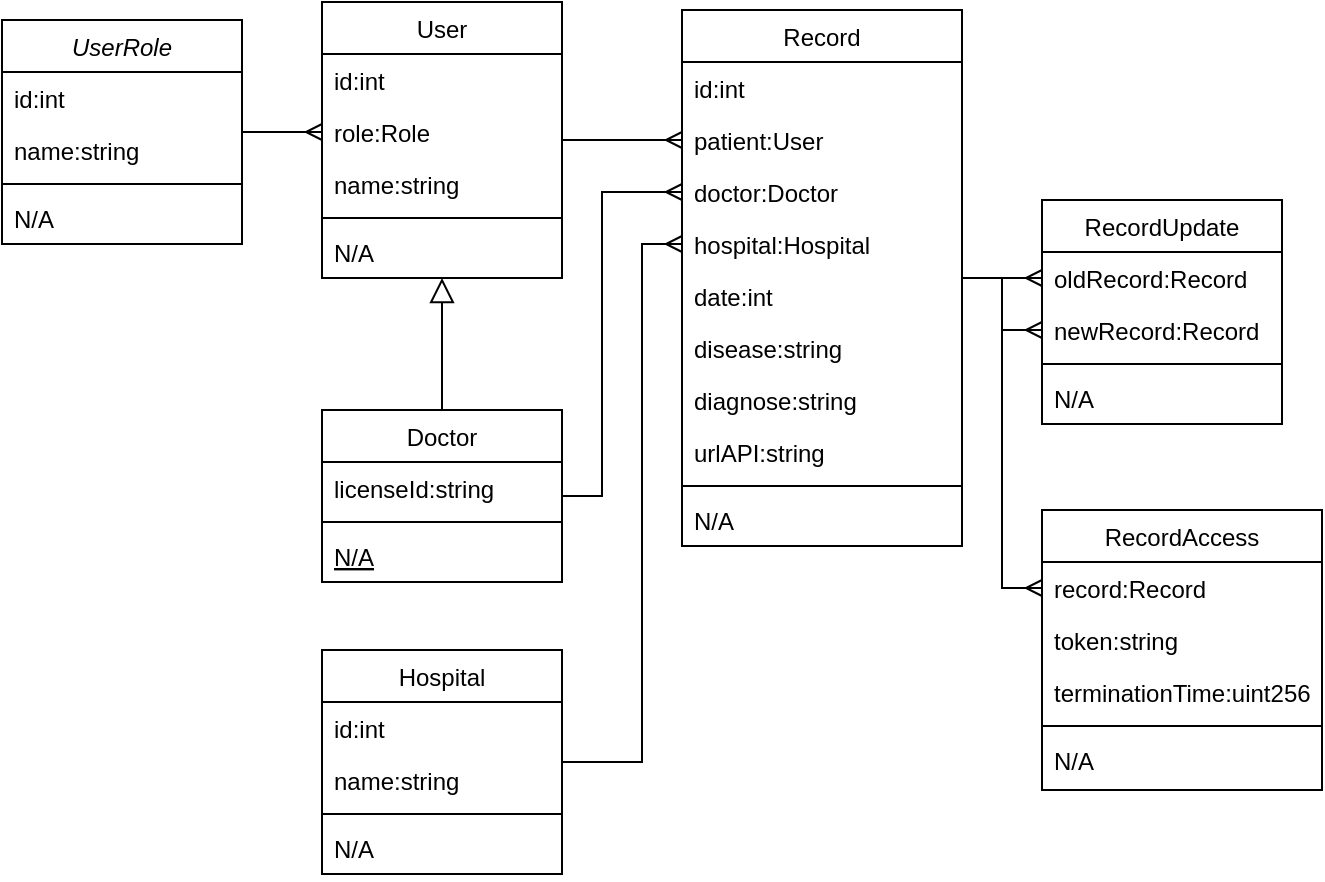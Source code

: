 <mxfile version="14.6.13" type="device"><diagram id="C5RBs43oDa-KdzZeNtuy" name="Page-1"><mxGraphModel dx="494" dy="289" grid="1" gridSize="10" guides="1" tooltips="1" connect="1" arrows="1" fold="1" page="1" pageScale="1" pageWidth="827" pageHeight="1169" math="0" shadow="0"><root><mxCell id="WIyWlLk6GJQsqaUBKTNV-0"/><mxCell id="WIyWlLk6GJQsqaUBKTNV-1" parent="WIyWlLk6GJQsqaUBKTNV-0"/><mxCell id="PZ-YNai8DKx7kZE8VNJC-11" style="edgeStyle=orthogonalEdgeStyle;rounded=0;orthogonalLoop=1;jettySize=auto;html=1;entryX=0;entryY=0.5;entryDx=0;entryDy=0;endArrow=ERmany;endFill=0;" parent="WIyWlLk6GJQsqaUBKTNV-1" source="zkfFHV4jXpPFQw0GAbJ--0" target="PZ-YNai8DKx7kZE8VNJC-10" edge="1"><mxGeometry relative="1" as="geometry"/></mxCell><mxCell id="zkfFHV4jXpPFQw0GAbJ--0" value="UserRole" style="swimlane;fontStyle=2;align=center;verticalAlign=top;childLayout=stackLayout;horizontal=1;startSize=26;horizontalStack=0;resizeParent=1;resizeLast=0;collapsible=1;marginBottom=0;rounded=0;shadow=0;strokeWidth=1;" parent="WIyWlLk6GJQsqaUBKTNV-1" vertex="1"><mxGeometry x="40" y="115" width="120" height="112" as="geometry"><mxRectangle x="230" y="140" width="160" height="26" as="alternateBounds"/></mxGeometry></mxCell><mxCell id="zkfFHV4jXpPFQw0GAbJ--1" value="id:int" style="text;align=left;verticalAlign=top;spacingLeft=4;spacingRight=4;overflow=hidden;rotatable=0;points=[[0,0.5],[1,0.5]];portConstraint=eastwest;" parent="zkfFHV4jXpPFQw0GAbJ--0" vertex="1"><mxGeometry y="26" width="120" height="26" as="geometry"/></mxCell><mxCell id="zkfFHV4jXpPFQw0GAbJ--2" value="name:string" style="text;align=left;verticalAlign=top;spacingLeft=4;spacingRight=4;overflow=hidden;rotatable=0;points=[[0,0.5],[1,0.5]];portConstraint=eastwest;rounded=0;shadow=0;html=0;" parent="zkfFHV4jXpPFQw0GAbJ--0" vertex="1"><mxGeometry y="52" width="120" height="26" as="geometry"/></mxCell><mxCell id="zkfFHV4jXpPFQw0GAbJ--4" value="" style="line;html=1;strokeWidth=1;align=left;verticalAlign=middle;spacingTop=-1;spacingLeft=3;spacingRight=3;rotatable=0;labelPosition=right;points=[];portConstraint=eastwest;" parent="zkfFHV4jXpPFQw0GAbJ--0" vertex="1"><mxGeometry y="78" width="120" height="8" as="geometry"/></mxCell><mxCell id="PZ-YNai8DKx7kZE8VNJC-1" value="N/A" style="text;align=left;verticalAlign=top;spacingLeft=4;spacingRight=4;overflow=hidden;rotatable=0;points=[[0,0.5],[1,0.5]];portConstraint=eastwest;" parent="zkfFHV4jXpPFQw0GAbJ--0" vertex="1"><mxGeometry y="86" width="120" height="26" as="geometry"/></mxCell><mxCell id="PZ-YNai8DKx7kZE8VNJC-26" style="edgeStyle=orthogonalEdgeStyle;rounded=0;orthogonalLoop=1;jettySize=auto;html=1;entryX=0;entryY=0.5;entryDx=0;entryDy=0;endArrow=ERmany;endFill=0;" parent="WIyWlLk6GJQsqaUBKTNV-1" source="zkfFHV4jXpPFQw0GAbJ--13" target="PZ-YNai8DKx7kZE8VNJC-18" edge="1"><mxGeometry relative="1" as="geometry"><Array as="points"><mxPoint x="360" y="486"/><mxPoint x="360" y="227"/></Array></mxGeometry></mxCell><mxCell id="zkfFHV4jXpPFQw0GAbJ--13" value="Hospital" style="swimlane;fontStyle=0;align=center;verticalAlign=top;childLayout=stackLayout;horizontal=1;startSize=26;horizontalStack=0;resizeParent=1;resizeLast=0;collapsible=1;marginBottom=0;rounded=0;shadow=0;strokeWidth=1;" parent="WIyWlLk6GJQsqaUBKTNV-1" vertex="1"><mxGeometry x="200" y="430" width="120" height="112" as="geometry"><mxRectangle x="340" y="380" width="170" height="26" as="alternateBounds"/></mxGeometry></mxCell><mxCell id="PZ-YNai8DKx7kZE8VNJC-2" value="id:int" style="text;align=left;verticalAlign=top;spacingLeft=4;spacingRight=4;overflow=hidden;rotatable=0;points=[[0,0.5],[1,0.5]];portConstraint=eastwest;" parent="zkfFHV4jXpPFQw0GAbJ--13" vertex="1"><mxGeometry y="26" width="120" height="26" as="geometry"/></mxCell><mxCell id="PZ-YNai8DKx7kZE8VNJC-12" value="name:string" style="text;align=left;verticalAlign=top;spacingLeft=4;spacingRight=4;overflow=hidden;rotatable=0;points=[[0,0.5],[1,0.5]];portConstraint=eastwest;" parent="zkfFHV4jXpPFQw0GAbJ--13" vertex="1"><mxGeometry y="52" width="120" height="26" as="geometry"/></mxCell><mxCell id="zkfFHV4jXpPFQw0GAbJ--15" value="" style="line;html=1;strokeWidth=1;align=left;verticalAlign=middle;spacingTop=-1;spacingLeft=3;spacingRight=3;rotatable=0;labelPosition=right;points=[];portConstraint=eastwest;" parent="zkfFHV4jXpPFQw0GAbJ--13" vertex="1"><mxGeometry y="78" width="120" height="8" as="geometry"/></mxCell><mxCell id="zkfFHV4jXpPFQw0GAbJ--25" value="N/A" style="text;align=left;verticalAlign=top;spacingLeft=4;spacingRight=4;overflow=hidden;rotatable=0;points=[[0,0.5],[1,0.5]];portConstraint=eastwest;" parent="zkfFHV4jXpPFQw0GAbJ--13" vertex="1"><mxGeometry y="86" width="120" height="26" as="geometry"/></mxCell><mxCell id="PZ-YNai8DKx7kZE8VNJC-24" style="edgeStyle=orthogonalEdgeStyle;rounded=0;orthogonalLoop=1;jettySize=auto;html=1;entryX=0;entryY=0.5;entryDx=0;entryDy=0;endArrow=ERmany;endFill=0;" parent="WIyWlLk6GJQsqaUBKTNV-1" source="zkfFHV4jXpPFQw0GAbJ--17" target="PZ-YNai8DKx7kZE8VNJC-15" edge="1"><mxGeometry relative="1" as="geometry"/></mxCell><mxCell id="zkfFHV4jXpPFQw0GAbJ--17" value="User" style="swimlane;fontStyle=0;align=center;verticalAlign=top;childLayout=stackLayout;horizontal=1;startSize=26;horizontalStack=0;resizeParent=1;resizeLast=0;collapsible=1;marginBottom=0;rounded=0;shadow=0;strokeWidth=1;" parent="WIyWlLk6GJQsqaUBKTNV-1" vertex="1"><mxGeometry x="200" y="106" width="120" height="138" as="geometry"><mxRectangle x="550" y="140" width="160" height="26" as="alternateBounds"/></mxGeometry></mxCell><mxCell id="zkfFHV4jXpPFQw0GAbJ--18" value="id:int" style="text;align=left;verticalAlign=top;spacingLeft=4;spacingRight=4;overflow=hidden;rotatable=0;points=[[0,0.5],[1,0.5]];portConstraint=eastwest;" parent="zkfFHV4jXpPFQw0GAbJ--17" vertex="1"><mxGeometry y="26" width="120" height="26" as="geometry"/></mxCell><mxCell id="PZ-YNai8DKx7kZE8VNJC-10" value="role:Role" style="text;align=left;verticalAlign=top;spacingLeft=4;spacingRight=4;overflow=hidden;rotatable=0;points=[[0,0.5],[1,0.5]];portConstraint=eastwest;" parent="zkfFHV4jXpPFQw0GAbJ--17" vertex="1"><mxGeometry y="52" width="120" height="26" as="geometry"/></mxCell><mxCell id="zkfFHV4jXpPFQw0GAbJ--19" value="name:string" style="text;align=left;verticalAlign=top;spacingLeft=4;spacingRight=4;overflow=hidden;rotatable=0;points=[[0,0.5],[1,0.5]];portConstraint=eastwest;rounded=0;shadow=0;html=0;" parent="zkfFHV4jXpPFQw0GAbJ--17" vertex="1"><mxGeometry y="78" width="120" height="26" as="geometry"/></mxCell><mxCell id="zkfFHV4jXpPFQw0GAbJ--23" value="" style="line;html=1;strokeWidth=1;align=left;verticalAlign=middle;spacingTop=-1;spacingLeft=3;spacingRight=3;rotatable=0;labelPosition=right;points=[];portConstraint=eastwest;" parent="zkfFHV4jXpPFQw0GAbJ--17" vertex="1"><mxGeometry y="104" width="120" height="8" as="geometry"/></mxCell><mxCell id="zkfFHV4jXpPFQw0GAbJ--24" value="N/A" style="text;align=left;verticalAlign=top;spacingLeft=4;spacingRight=4;overflow=hidden;rotatable=0;points=[[0,0.5],[1,0.5]];portConstraint=eastwest;" parent="zkfFHV4jXpPFQw0GAbJ--17" vertex="1"><mxGeometry y="112" width="120" height="26" as="geometry"/></mxCell><mxCell id="PZ-YNai8DKx7kZE8VNJC-25" style="edgeStyle=orthogonalEdgeStyle;rounded=0;orthogonalLoop=1;jettySize=auto;html=1;entryX=0;entryY=0.5;entryDx=0;entryDy=0;endArrow=ERmany;endFill=0;" parent="WIyWlLk6GJQsqaUBKTNV-1" source="PZ-YNai8DKx7kZE8VNJC-3" target="PZ-YNai8DKx7kZE8VNJC-19" edge="1"><mxGeometry relative="1" as="geometry"><Array as="points"><mxPoint x="340" y="353"/><mxPoint x="340" y="201"/></Array></mxGeometry></mxCell><mxCell id="PZ-YNai8DKx7kZE8VNJC-3" value="Doctor" style="swimlane;fontStyle=0;align=center;verticalAlign=top;childLayout=stackLayout;horizontal=1;startSize=26;horizontalStack=0;resizeParent=1;resizeLast=0;collapsible=1;marginBottom=0;rounded=0;shadow=0;strokeWidth=1;" parent="WIyWlLk6GJQsqaUBKTNV-1" vertex="1"><mxGeometry x="200" y="310" width="120" height="86" as="geometry"><mxRectangle x="130" y="380" width="160" height="26" as="alternateBounds"/></mxGeometry></mxCell><mxCell id="PZ-YNai8DKx7kZE8VNJC-4" value="licenseId:string" style="text;align=left;verticalAlign=top;spacingLeft=4;spacingRight=4;overflow=hidden;rotatable=0;points=[[0,0.5],[1,0.5]];portConstraint=eastwest;rounded=0;shadow=0;html=0;" parent="PZ-YNai8DKx7kZE8VNJC-3" vertex="1"><mxGeometry y="26" width="120" height="26" as="geometry"/></mxCell><mxCell id="PZ-YNai8DKx7kZE8VNJC-5" value="" style="line;html=1;strokeWidth=1;align=left;verticalAlign=middle;spacingTop=-1;spacingLeft=3;spacingRight=3;rotatable=0;labelPosition=right;points=[];portConstraint=eastwest;" parent="PZ-YNai8DKx7kZE8VNJC-3" vertex="1"><mxGeometry y="52" width="120" height="8" as="geometry"/></mxCell><mxCell id="PZ-YNai8DKx7kZE8VNJC-6" value="N/A" style="text;align=left;verticalAlign=top;spacingLeft=4;spacingRight=4;overflow=hidden;rotatable=0;points=[[0,0.5],[1,0.5]];portConstraint=eastwest;fontStyle=4" parent="PZ-YNai8DKx7kZE8VNJC-3" vertex="1"><mxGeometry y="60" width="120" height="26" as="geometry"/></mxCell><mxCell id="PZ-YNai8DKx7kZE8VNJC-9" value="" style="endArrow=block;endSize=10;endFill=0;shadow=0;strokeWidth=1;rounded=0;edgeStyle=elbowEdgeStyle;elbow=vertical;exitX=0.5;exitY=0;exitDx=0;exitDy=0;" parent="WIyWlLk6GJQsqaUBKTNV-1" source="PZ-YNai8DKx7kZE8VNJC-3" target="zkfFHV4jXpPFQw0GAbJ--24" edge="1"><mxGeometry width="160" relative="1" as="geometry"><mxPoint x="434" y="340" as="sourcePoint"/><mxPoint x="220" y="290" as="targetPoint"/><Array as="points"><mxPoint x="260" y="280"/><mxPoint x="260" y="250"/><mxPoint x="248" y="270"/><mxPoint x="230" y="280"/><mxPoint x="310" y="340"/></Array></mxGeometry></mxCell><mxCell id="PZ-YNai8DKx7kZE8VNJC-55" style="edgeStyle=orthogonalEdgeStyle;rounded=0;orthogonalLoop=1;jettySize=auto;html=1;entryX=0;entryY=0.5;entryDx=0;entryDy=0;endArrow=ERmany;endFill=0;" parent="WIyWlLk6GJQsqaUBKTNV-1" source="PZ-YNai8DKx7kZE8VNJC-13" target="PZ-YNai8DKx7kZE8VNJC-28" edge="1"><mxGeometry relative="1" as="geometry"/></mxCell><mxCell id="PZ-YNai8DKx7kZE8VNJC-56" style="edgeStyle=orthogonalEdgeStyle;rounded=0;orthogonalLoop=1;jettySize=auto;html=1;entryX=0;entryY=0.5;entryDx=0;entryDy=0;endArrow=ERmany;endFill=0;" parent="WIyWlLk6GJQsqaUBKTNV-1" source="PZ-YNai8DKx7kZE8VNJC-13" target="PZ-YNai8DKx7kZE8VNJC-29" edge="1"><mxGeometry relative="1" as="geometry"/></mxCell><mxCell id="PZ-YNai8DKx7kZE8VNJC-57" style="edgeStyle=orthogonalEdgeStyle;rounded=0;orthogonalLoop=1;jettySize=auto;html=1;entryX=0;entryY=0.5;entryDx=0;entryDy=0;endArrow=ERmany;endFill=0;" parent="WIyWlLk6GJQsqaUBKTNV-1" source="PZ-YNai8DKx7kZE8VNJC-13" target="PZ-YNai8DKx7kZE8VNJC-47" edge="1"><mxGeometry relative="1" as="geometry"><Array as="points"><mxPoint x="540" y="244"/><mxPoint x="540" y="399"/></Array></mxGeometry></mxCell><mxCell id="PZ-YNai8DKx7kZE8VNJC-13" value="Record" style="swimlane;fontStyle=0;align=center;verticalAlign=top;childLayout=stackLayout;horizontal=1;startSize=26;horizontalStack=0;resizeParent=1;resizeLast=0;collapsible=1;marginBottom=0;rounded=0;shadow=0;strokeWidth=1;" parent="WIyWlLk6GJQsqaUBKTNV-1" vertex="1"><mxGeometry x="380" y="110" width="140" height="268" as="geometry"><mxRectangle x="340" y="380" width="170" height="26" as="alternateBounds"/></mxGeometry></mxCell><mxCell id="PZ-YNai8DKx7kZE8VNJC-14" value="id:int" style="text;align=left;verticalAlign=top;spacingLeft=4;spacingRight=4;overflow=hidden;rotatable=0;points=[[0,0.5],[1,0.5]];portConstraint=eastwest;" parent="PZ-YNai8DKx7kZE8VNJC-13" vertex="1"><mxGeometry y="26" width="140" height="26" as="geometry"/></mxCell><mxCell id="PZ-YNai8DKx7kZE8VNJC-15" value="patient:User" style="text;align=left;verticalAlign=top;spacingLeft=4;spacingRight=4;overflow=hidden;rotatable=0;points=[[0,0.5],[1,0.5]];portConstraint=eastwest;" parent="PZ-YNai8DKx7kZE8VNJC-13" vertex="1"><mxGeometry y="52" width="140" height="26" as="geometry"/></mxCell><mxCell id="PZ-YNai8DKx7kZE8VNJC-19" value="doctor:Doctor" style="text;align=left;verticalAlign=top;spacingLeft=4;spacingRight=4;overflow=hidden;rotatable=0;points=[[0,0.5],[1,0.5]];portConstraint=eastwest;" parent="PZ-YNai8DKx7kZE8VNJC-13" vertex="1"><mxGeometry y="78" width="140" height="26" as="geometry"/></mxCell><mxCell id="PZ-YNai8DKx7kZE8VNJC-18" value="hospital:Hospital" style="text;align=left;verticalAlign=top;spacingLeft=4;spacingRight=4;overflow=hidden;rotatable=0;points=[[0,0.5],[1,0.5]];portConstraint=eastwest;" parent="PZ-YNai8DKx7kZE8VNJC-13" vertex="1"><mxGeometry y="104" width="140" height="26" as="geometry"/></mxCell><mxCell id="PZ-YNai8DKx7kZE8VNJC-20" value="date:int" style="text;align=left;verticalAlign=top;spacingLeft=4;spacingRight=4;overflow=hidden;rotatable=0;points=[[0,0.5],[1,0.5]];portConstraint=eastwest;" parent="PZ-YNai8DKx7kZE8VNJC-13" vertex="1"><mxGeometry y="130" width="140" height="26" as="geometry"/></mxCell><mxCell id="PZ-YNai8DKx7kZE8VNJC-21" value="disease:string" style="text;align=left;verticalAlign=top;spacingLeft=4;spacingRight=4;overflow=hidden;rotatable=0;points=[[0,0.5],[1,0.5]];portConstraint=eastwest;" parent="PZ-YNai8DKx7kZE8VNJC-13" vertex="1"><mxGeometry y="156" width="140" height="26" as="geometry"/></mxCell><mxCell id="PZ-YNai8DKx7kZE8VNJC-22" value="diagnose:string" style="text;align=left;verticalAlign=top;spacingLeft=4;spacingRight=4;overflow=hidden;rotatable=0;points=[[0,0.5],[1,0.5]];portConstraint=eastwest;" parent="PZ-YNai8DKx7kZE8VNJC-13" vertex="1"><mxGeometry y="182" width="140" height="26" as="geometry"/></mxCell><mxCell id="PZ-YNai8DKx7kZE8VNJC-23" value="urlAPI:string" style="text;align=left;verticalAlign=top;spacingLeft=4;spacingRight=4;overflow=hidden;rotatable=0;points=[[0,0.5],[1,0.5]];portConstraint=eastwest;" parent="PZ-YNai8DKx7kZE8VNJC-13" vertex="1"><mxGeometry y="208" width="140" height="26" as="geometry"/></mxCell><mxCell id="PZ-YNai8DKx7kZE8VNJC-16" value="" style="line;html=1;strokeWidth=1;align=left;verticalAlign=middle;spacingTop=-1;spacingLeft=3;spacingRight=3;rotatable=0;labelPosition=right;points=[];portConstraint=eastwest;" parent="PZ-YNai8DKx7kZE8VNJC-13" vertex="1"><mxGeometry y="234" width="140" height="8" as="geometry"/></mxCell><mxCell id="PZ-YNai8DKx7kZE8VNJC-17" value="N/A" style="text;align=left;verticalAlign=top;spacingLeft=4;spacingRight=4;overflow=hidden;rotatable=0;points=[[0,0.5],[1,0.5]];portConstraint=eastwest;" parent="PZ-YNai8DKx7kZE8VNJC-13" vertex="1"><mxGeometry y="242" width="140" height="26" as="geometry"/></mxCell><mxCell id="PZ-YNai8DKx7kZE8VNJC-27" value="RecordUpdate" style="swimlane;fontStyle=0;align=center;verticalAlign=top;childLayout=stackLayout;horizontal=1;startSize=26;horizontalStack=0;resizeParent=1;resizeLast=0;collapsible=1;marginBottom=0;rounded=0;shadow=0;strokeWidth=1;" parent="WIyWlLk6GJQsqaUBKTNV-1" vertex="1"><mxGeometry x="560" y="205" width="120" height="112" as="geometry"><mxRectangle x="340" y="380" width="170" height="26" as="alternateBounds"/></mxGeometry></mxCell><mxCell id="PZ-YNai8DKx7kZE8VNJC-28" value="oldRecord:Record" style="text;align=left;verticalAlign=top;spacingLeft=4;spacingRight=4;overflow=hidden;rotatable=0;points=[[0,0.5],[1,0.5]];portConstraint=eastwest;" parent="PZ-YNai8DKx7kZE8VNJC-27" vertex="1"><mxGeometry y="26" width="120" height="26" as="geometry"/></mxCell><mxCell id="PZ-YNai8DKx7kZE8VNJC-29" value="newRecord:Record" style="text;align=left;verticalAlign=top;spacingLeft=4;spacingRight=4;overflow=hidden;rotatable=0;points=[[0,0.5],[1,0.5]];portConstraint=eastwest;" parent="PZ-YNai8DKx7kZE8VNJC-27" vertex="1"><mxGeometry y="52" width="120" height="26" as="geometry"/></mxCell><mxCell id="PZ-YNai8DKx7kZE8VNJC-36" value="" style="line;html=1;strokeWidth=1;align=left;verticalAlign=middle;spacingTop=-1;spacingLeft=3;spacingRight=3;rotatable=0;labelPosition=right;points=[];portConstraint=eastwest;" parent="PZ-YNai8DKx7kZE8VNJC-27" vertex="1"><mxGeometry y="78" width="120" height="8" as="geometry"/></mxCell><mxCell id="PZ-YNai8DKx7kZE8VNJC-37" value="N/A" style="text;align=left;verticalAlign=top;spacingLeft=4;spacingRight=4;overflow=hidden;rotatable=0;points=[[0,0.5],[1,0.5]];portConstraint=eastwest;" parent="PZ-YNai8DKx7kZE8VNJC-27" vertex="1"><mxGeometry y="86" width="120" height="26" as="geometry"/></mxCell><mxCell id="PZ-YNai8DKx7kZE8VNJC-45" value="RecordAccess" style="swimlane;fontStyle=0;align=center;verticalAlign=top;childLayout=stackLayout;horizontal=1;startSize=26;horizontalStack=0;resizeParent=1;resizeLast=0;collapsible=1;marginBottom=0;rounded=0;shadow=0;strokeWidth=1;" parent="WIyWlLk6GJQsqaUBKTNV-1" vertex="1"><mxGeometry x="560" y="360" width="140" height="140" as="geometry"><mxRectangle x="340" y="380" width="170" height="26" as="alternateBounds"/></mxGeometry></mxCell><mxCell id="PZ-YNai8DKx7kZE8VNJC-47" value="record:Record" style="text;align=left;verticalAlign=top;spacingLeft=4;spacingRight=4;overflow=hidden;rotatable=0;points=[[0,0.5],[1,0.5]];portConstraint=eastwest;" parent="PZ-YNai8DKx7kZE8VNJC-45" vertex="1"><mxGeometry y="26" width="140" height="26" as="geometry"/></mxCell><mxCell id="PZ-YNai8DKx7kZE8VNJC-50" value="token:string" style="text;align=left;verticalAlign=top;spacingLeft=4;spacingRight=4;overflow=hidden;rotatable=0;points=[[0,0.5],[1,0.5]];portConstraint=eastwest;" parent="PZ-YNai8DKx7kZE8VNJC-45" vertex="1"><mxGeometry y="52" width="140" height="26" as="geometry"/></mxCell><mxCell id="PZ-YNai8DKx7kZE8VNJC-52" value="terminationTime:uint256" style="text;align=left;verticalAlign=top;spacingLeft=4;spacingRight=4;overflow=hidden;rotatable=0;points=[[0,0.5],[1,0.5]];portConstraint=eastwest;" parent="PZ-YNai8DKx7kZE8VNJC-45" vertex="1"><mxGeometry y="78" width="140" height="26" as="geometry"/></mxCell><mxCell id="PZ-YNai8DKx7kZE8VNJC-48" value="" style="line;html=1;strokeWidth=1;align=left;verticalAlign=middle;spacingTop=-1;spacingLeft=3;spacingRight=3;rotatable=0;labelPosition=right;points=[];portConstraint=eastwest;" parent="PZ-YNai8DKx7kZE8VNJC-45" vertex="1"><mxGeometry y="104" width="140" height="8" as="geometry"/></mxCell><mxCell id="PZ-YNai8DKx7kZE8VNJC-49" value="N/A" style="text;align=left;verticalAlign=top;spacingLeft=4;spacingRight=4;overflow=hidden;rotatable=0;points=[[0,0.5],[1,0.5]];portConstraint=eastwest;" parent="PZ-YNai8DKx7kZE8VNJC-45" vertex="1"><mxGeometry y="112" width="140" height="26" as="geometry"/></mxCell></root></mxGraphModel></diagram></mxfile>